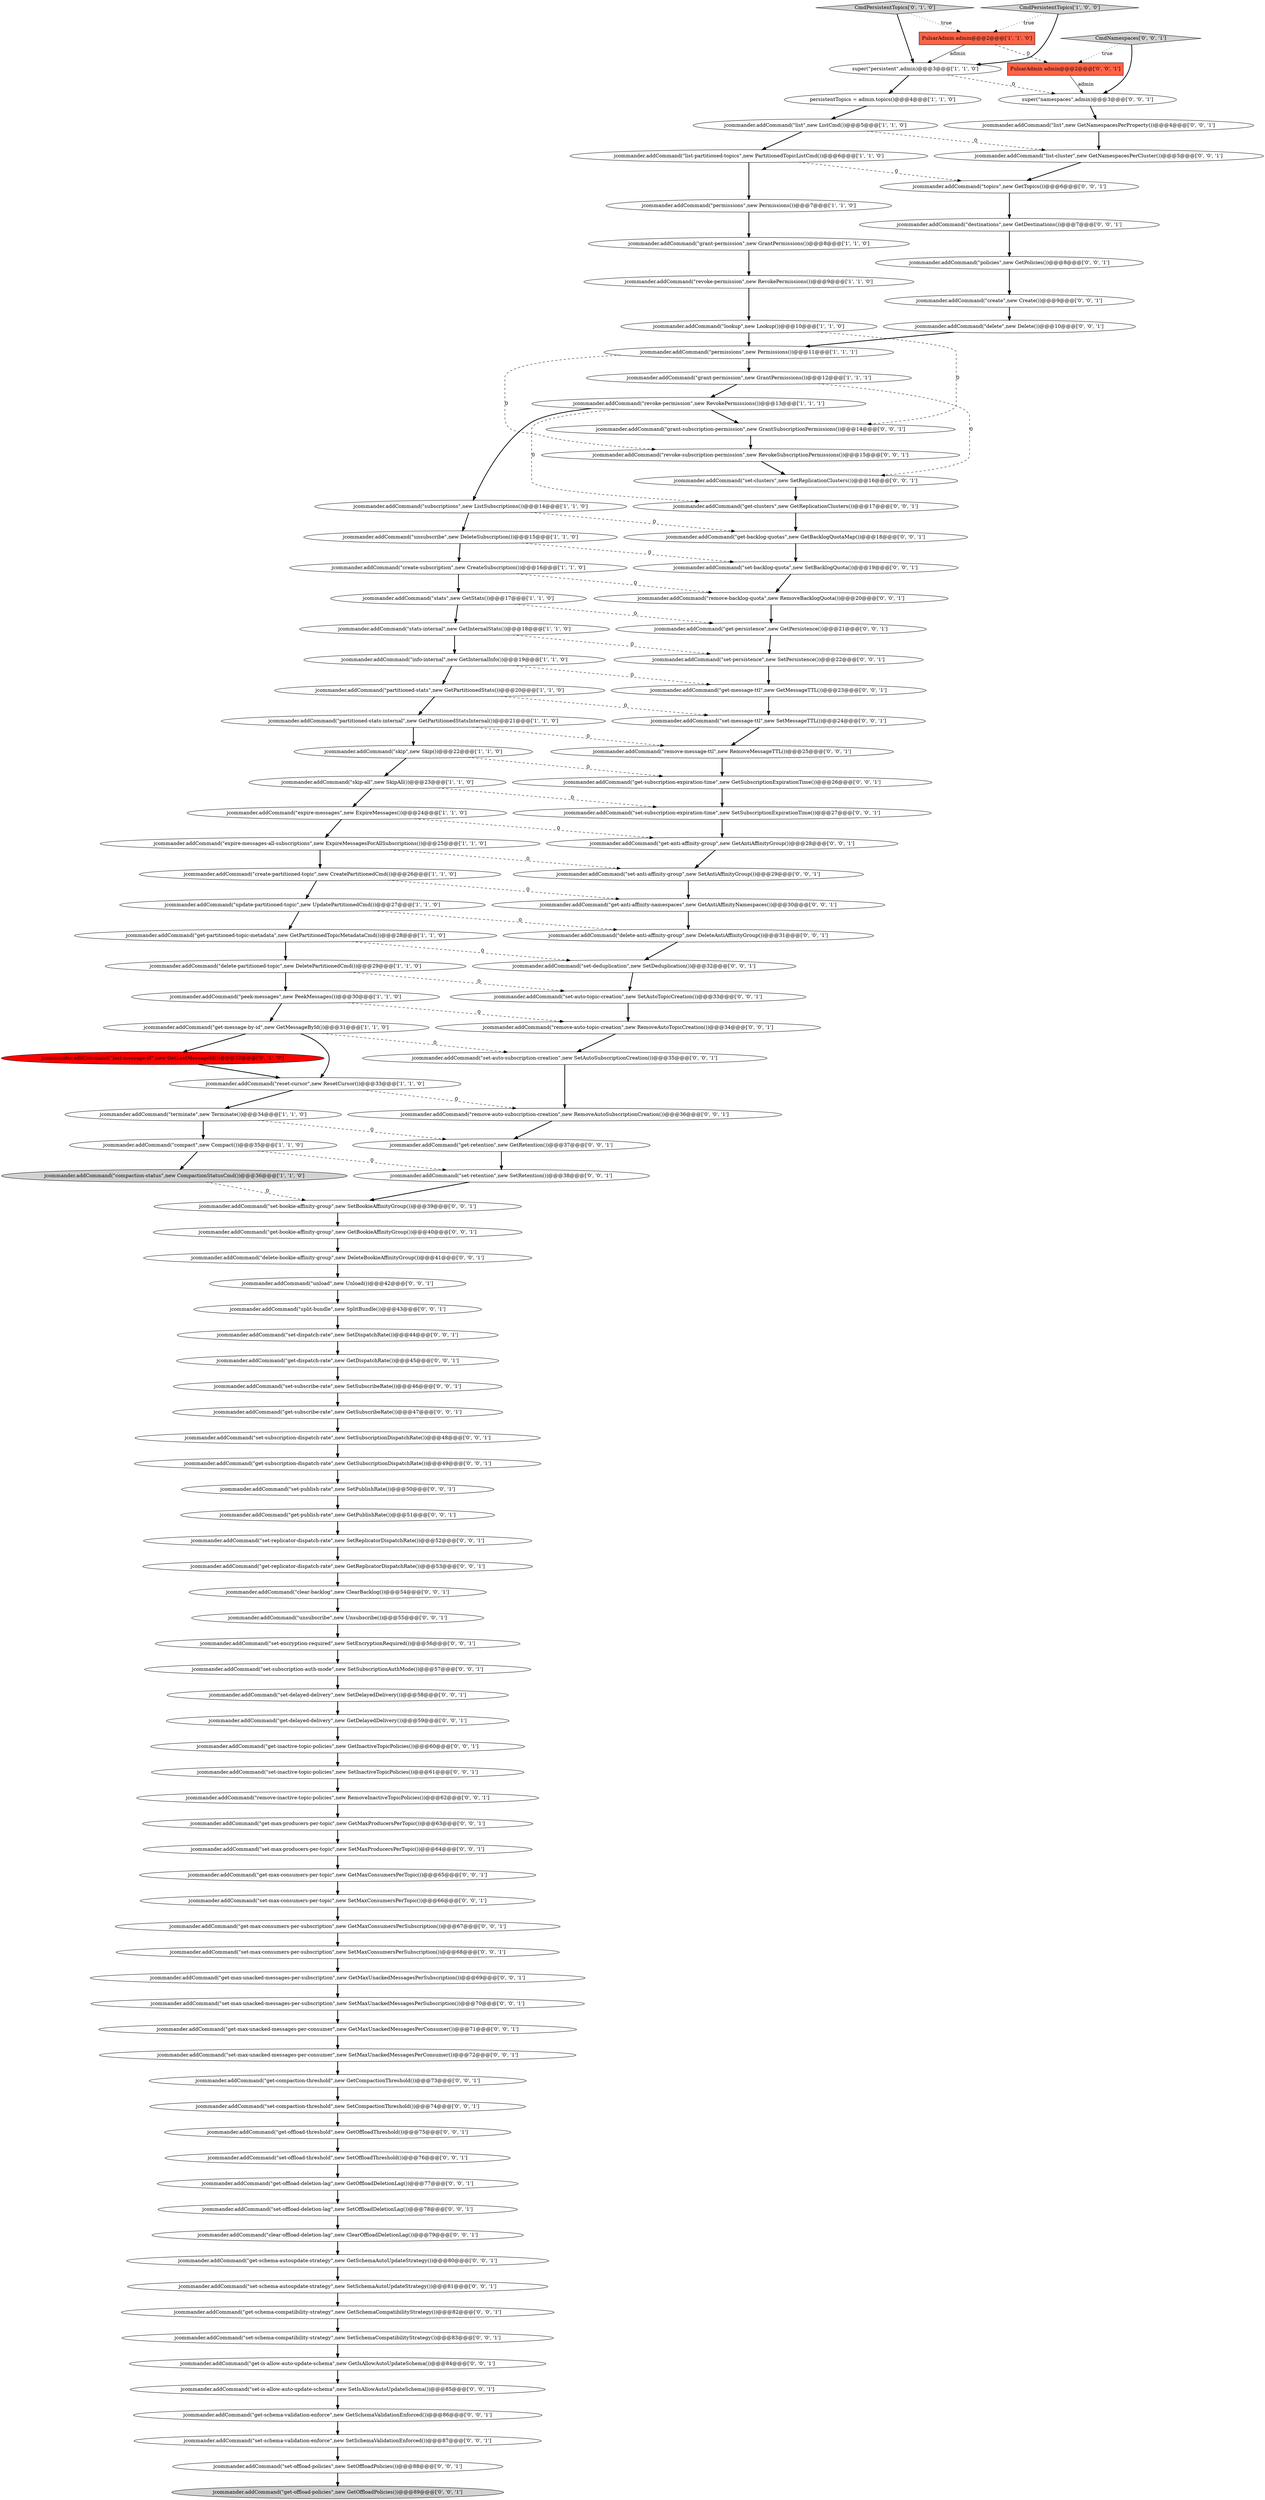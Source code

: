 digraph {
77 [style = filled, label = "jcommander.addCommand(\"set-delayed-delivery\",new SetDelayedDelivery())@@@58@@@['0', '0', '1']", fillcolor = white, shape = ellipse image = "AAA0AAABBB3BBB"];
49 [style = filled, label = "jcommander.addCommand(\"get-publish-rate\",new GetPublishRate())@@@51@@@['0', '0', '1']", fillcolor = white, shape = ellipse image = "AAA0AAABBB3BBB"];
120 [style = filled, label = "jcommander.addCommand(\"get-inactive-topic-policies\",new GetInactiveTopicPolicies())@@@60@@@['0', '0', '1']", fillcolor = white, shape = ellipse image = "AAA0AAABBB3BBB"];
14 [style = filled, label = "jcommander.addCommand(\"get-message-by-id\",new GetMessageById())@@@31@@@['1', '1', '0']", fillcolor = white, shape = ellipse image = "AAA0AAABBB1BBB"];
86 [style = filled, label = "jcommander.addCommand(\"get-compaction-threshold\",new GetCompactionThreshold())@@@73@@@['0', '0', '1']", fillcolor = white, shape = ellipse image = "AAA0AAABBB3BBB"];
75 [style = filled, label = "jcommander.addCommand(\"get-offload-threshold\",new GetOffloadThreshold())@@@75@@@['0', '0', '1']", fillcolor = white, shape = ellipse image = "AAA0AAABBB3BBB"];
106 [style = filled, label = "jcommander.addCommand(\"set-deduplication\",new SetDeduplication())@@@32@@@['0', '0', '1']", fillcolor = white, shape = ellipse image = "AAA0AAABBB3BBB"];
57 [style = filled, label = "jcommander.addCommand(\"delete-anti-affinity-group\",new DeleteAntiAffinityGroup())@@@31@@@['0', '0', '1']", fillcolor = white, shape = ellipse image = "AAA0AAABBB3BBB"];
41 [style = filled, label = "jcommander.addCommand(\"set-subscribe-rate\",new SetSubscribeRate())@@@46@@@['0', '0', '1']", fillcolor = white, shape = ellipse image = "AAA0AAABBB3BBB"];
34 [style = filled, label = "PulsarAdmin admin@@@2@@@['1', '1', '0']", fillcolor = tomato, shape = box image = "AAA0AAABBB1BBB"];
24 [style = filled, label = "jcommander.addCommand(\"terminate\",new Terminate())@@@34@@@['1', '1', '0']", fillcolor = white, shape = ellipse image = "AAA0AAABBB1BBB"];
54 [style = filled, label = "jcommander.addCommand(\"get-replicator-dispatch-rate\",new GetReplicatorDispatchRate())@@@53@@@['0', '0', '1']", fillcolor = white, shape = ellipse image = "AAA0AAABBB3BBB"];
97 [style = filled, label = "jcommander.addCommand(\"get-max-unacked-messages-per-consumer\",new GetMaxUnackedMessagesPerConsumer())@@@71@@@['0', '0', '1']", fillcolor = white, shape = ellipse image = "AAA0AAABBB3BBB"];
26 [style = filled, label = "jcommander.addCommand(\"create-subscription\",new CreateSubscription())@@@16@@@['1', '1', '0']", fillcolor = white, shape = ellipse image = "AAA0AAABBB1BBB"];
4 [style = filled, label = "jcommander.addCommand(\"expire-messages-all-subscriptions\",new ExpireMessagesForAllSubscriptions())@@@25@@@['1', '1', '0']", fillcolor = white, shape = ellipse image = "AAA0AAABBB1BBB"];
52 [style = filled, label = "jcommander.addCommand(\"get-message-ttl\",new GetMessageTTL())@@@23@@@['0', '0', '1']", fillcolor = white, shape = ellipse image = "AAA0AAABBB3BBB"];
8 [style = filled, label = "jcommander.addCommand(\"list-partitioned-topics\",new PartitionedTopicListCmd())@@@6@@@['1', '1', '0']", fillcolor = white, shape = ellipse image = "AAA0AAABBB1BBB"];
65 [style = filled, label = "jcommander.addCommand(\"get-bookie-affinity-group\",new GetBookieAffinityGroup())@@@40@@@['0', '0', '1']", fillcolor = white, shape = ellipse image = "AAA0AAABBB3BBB"];
46 [style = filled, label = "jcommander.addCommand(\"get-anti-affinity-group\",new GetAntiAffinityGroup())@@@28@@@['0', '0', '1']", fillcolor = white, shape = ellipse image = "AAA0AAABBB3BBB"];
18 [style = filled, label = "jcommander.addCommand(\"revoke-permission\",new RevokePermissions())@@@13@@@['1', '1', '1']", fillcolor = white, shape = ellipse image = "AAA0AAABBB1BBB"];
11 [style = filled, label = "jcommander.addCommand(\"skip-all\",new SkipAll())@@@23@@@['1', '1', '0']", fillcolor = white, shape = ellipse image = "AAA0AAABBB1BBB"];
33 [style = filled, label = "jcommander.addCommand(\"delete-partitioned-topic\",new DeletePartitionedCmd())@@@29@@@['1', '1', '0']", fillcolor = white, shape = ellipse image = "AAA0AAABBB1BBB"];
37 [style = filled, label = "jcommander.addCommand(\"split-bundle\",new SplitBundle())@@@43@@@['0', '0', '1']", fillcolor = white, shape = ellipse image = "AAA0AAABBB3BBB"];
16 [style = filled, label = "jcommander.addCommand(\"get-partitioned-topic-metadata\",new GetPartitionedTopicMetadataCmd())@@@28@@@['1', '1', '0']", fillcolor = white, shape = ellipse image = "AAA0AAABBB1BBB"];
10 [style = filled, label = "jcommander.addCommand(\"permissions\",new Permissions())@@@11@@@['1', '1', '1']", fillcolor = white, shape = ellipse image = "AAA0AAABBB1BBB"];
68 [style = filled, label = "jcommander.addCommand(\"list\",new GetNamespacesPerProperty())@@@4@@@['0', '0', '1']", fillcolor = white, shape = ellipse image = "AAA0AAABBB3BBB"];
19 [style = filled, label = "jcommander.addCommand(\"skip\",new Skip())@@@22@@@['1', '1', '0']", fillcolor = white, shape = ellipse image = "AAA0AAABBB1BBB"];
112 [style = filled, label = "jcommander.addCommand(\"get-schema-compatibility-strategy\",new GetSchemaCompatibilityStrategy())@@@82@@@['0', '0', '1']", fillcolor = white, shape = ellipse image = "AAA0AAABBB3BBB"];
1 [style = filled, label = "jcommander.addCommand(\"lookup\",new Lookup())@@@10@@@['1', '1', '0']", fillcolor = white, shape = ellipse image = "AAA0AAABBB1BBB"];
85 [style = filled, label = "jcommander.addCommand(\"set-schema-compatibility-strategy\",new SetSchemaCompatibilityStrategy())@@@83@@@['0', '0', '1']", fillcolor = white, shape = ellipse image = "AAA0AAABBB3BBB"];
21 [style = filled, label = "jcommander.addCommand(\"stats\",new GetStats())@@@17@@@['1', '1', '0']", fillcolor = white, shape = ellipse image = "AAA0AAABBB1BBB"];
119 [style = filled, label = "jcommander.addCommand(\"delete-bookie-affinity-group\",new DeleteBookieAffinityGroup())@@@41@@@['0', '0', '1']", fillcolor = white, shape = ellipse image = "AAA0AAABBB3BBB"];
87 [style = filled, label = "jcommander.addCommand(\"set-clusters\",new SetReplicationClusters())@@@16@@@['0', '0', '1']", fillcolor = white, shape = ellipse image = "AAA0AAABBB3BBB"];
107 [style = filled, label = "jcommander.addCommand(\"set-anti-affinity-group\",new SetAntiAffinityGroup())@@@29@@@['0', '0', '1']", fillcolor = white, shape = ellipse image = "AAA0AAABBB3BBB"];
5 [style = filled, label = "jcommander.addCommand(\"permissions\",new Permissions())@@@7@@@['1', '1', '0']", fillcolor = white, shape = ellipse image = "AAA0AAABBB1BBB"];
59 [style = filled, label = "jcommander.addCommand(\"clear-offload-deletion-lag\",new ClearOffloadDeletionLag())@@@79@@@['0', '0', '1']", fillcolor = white, shape = ellipse image = "AAA0AAABBB3BBB"];
62 [style = filled, label = "PulsarAdmin admin@@@2@@@['0', '0', '1']", fillcolor = tomato, shape = box image = "AAA0AAABBB3BBB"];
39 [style = filled, label = "jcommander.addCommand(\"set-max-unacked-messages-per-subscription\",new SetMaxUnackedMessagesPerSubscription())@@@70@@@['0', '0', '1']", fillcolor = white, shape = ellipse image = "AAA0AAABBB3BBB"];
20 [style = filled, label = "jcommander.addCommand(\"info-internal\",new GetInternalInfo())@@@19@@@['1', '1', '0']", fillcolor = white, shape = ellipse image = "AAA0AAABBB1BBB"];
66 [style = filled, label = "jcommander.addCommand(\"get-offload-policies\",new GetOffloadPolicies())@@@89@@@['0', '0', '1']", fillcolor = lightgray, shape = ellipse image = "AAA0AAABBB3BBB"];
79 [style = filled, label = "jcommander.addCommand(\"get-delayed-delivery\",new GetDelayedDelivery())@@@59@@@['0', '0', '1']", fillcolor = white, shape = ellipse image = "AAA0AAABBB3BBB"];
88 [style = filled, label = "jcommander.addCommand(\"set-schema-autoupdate-strategy\",new SetSchemaAutoUpdateStrategy())@@@81@@@['0', '0', '1']", fillcolor = white, shape = ellipse image = "AAA0AAABBB3BBB"];
94 [style = filled, label = "jcommander.addCommand(\"set-auto-topic-creation\",new SetAutoTopicCreation())@@@33@@@['0', '0', '1']", fillcolor = white, shape = ellipse image = "AAA0AAABBB3BBB"];
83 [style = filled, label = "jcommander.addCommand(\"set-subscription-dispatch-rate\",new SetSubscriptionDispatchRate())@@@48@@@['0', '0', '1']", fillcolor = white, shape = ellipse image = "AAA0AAABBB3BBB"];
45 [style = filled, label = "jcommander.addCommand(\"get-backlog-quotas\",new GetBacklogQuotaMap())@@@18@@@['0', '0', '1']", fillcolor = white, shape = ellipse image = "AAA0AAABBB3BBB"];
0 [style = filled, label = "jcommander.addCommand(\"compact\",new Compact())@@@35@@@['1', '1', '0']", fillcolor = white, shape = ellipse image = "AAA0AAABBB1BBB"];
23 [style = filled, label = "jcommander.addCommand(\"subscriptions\",new ListSubscriptions())@@@14@@@['1', '1', '0']", fillcolor = white, shape = ellipse image = "AAA0AAABBB1BBB"];
9 [style = filled, label = "jcommander.addCommand(\"create-partitioned-topic\",new CreatePartitionedCmd())@@@26@@@['1', '1', '0']", fillcolor = white, shape = ellipse image = "AAA0AAABBB1BBB"];
78 [style = filled, label = "jcommander.addCommand(\"remove-message-ttl\",new RemoveMessageTTL())@@@25@@@['0', '0', '1']", fillcolor = white, shape = ellipse image = "AAA0AAABBB3BBB"];
30 [style = filled, label = "jcommander.addCommand(\"partitioned-stats-internal\",new GetPartitionedStatsInternal())@@@21@@@['1', '1', '0']", fillcolor = white, shape = ellipse image = "AAA0AAABBB1BBB"];
3 [style = filled, label = "jcommander.addCommand(\"list\",new ListCmd())@@@5@@@['1', '1', '0']", fillcolor = white, shape = ellipse image = "AAA0AAABBB1BBB"];
32 [style = filled, label = "jcommander.addCommand(\"reset-cursor\",new ResetCursor())@@@33@@@['1', '1', '0']", fillcolor = white, shape = ellipse image = "AAA0AAABBB1BBB"];
93 [style = filled, label = "jcommander.addCommand(\"get-persistence\",new GetPersistence())@@@21@@@['0', '0', '1']", fillcolor = white, shape = ellipse image = "AAA0AAABBB3BBB"];
102 [style = filled, label = "jcommander.addCommand(\"policies\",new GetPolicies())@@@8@@@['0', '0', '1']", fillcolor = white, shape = ellipse image = "AAA0AAABBB3BBB"];
2 [style = filled, label = "jcommander.addCommand(\"stats-internal\",new GetInternalStats())@@@18@@@['1', '1', '0']", fillcolor = white, shape = ellipse image = "AAA0AAABBB1BBB"];
103 [style = filled, label = "jcommander.addCommand(\"get-anti-affinity-namespaces\",new GetAntiAffinityNamespaces())@@@30@@@['0', '0', '1']", fillcolor = white, shape = ellipse image = "AAA0AAABBB3BBB"];
36 [style = filled, label = "jcommander.addCommand(\"last-message-id\",new GetLastMessageId())@@@32@@@['0', '1', '0']", fillcolor = red, shape = ellipse image = "AAA1AAABBB2BBB"];
15 [style = filled, label = "jcommander.addCommand(\"unsubscribe\",new DeleteSubscription())@@@15@@@['1', '1', '0']", fillcolor = white, shape = ellipse image = "AAA0AAABBB1BBB"];
69 [style = filled, label = "jcommander.addCommand(\"set-message-ttl\",new SetMessageTTL())@@@24@@@['0', '0', '1']", fillcolor = white, shape = ellipse image = "AAA0AAABBB3BBB"];
29 [style = filled, label = "jcommander.addCommand(\"grant-permission\",new GrantPermissions())@@@12@@@['1', '1', '1']", fillcolor = white, shape = ellipse image = "AAA0AAABBB1BBB"];
31 [style = filled, label = "jcommander.addCommand(\"revoke-permission\",new RevokePermissions())@@@9@@@['1', '1', '0']", fillcolor = white, shape = ellipse image = "AAA0AAABBB1BBB"];
92 [style = filled, label = "jcommander.addCommand(\"clear-backlog\",new ClearBacklog())@@@54@@@['0', '0', '1']", fillcolor = white, shape = ellipse image = "AAA0AAABBB3BBB"];
58 [style = filled, label = "jcommander.addCommand(\"set-max-producers-per-topic\",new SetMaxProducersPerTopic())@@@64@@@['0', '0', '1']", fillcolor = white, shape = ellipse image = "AAA0AAABBB3BBB"];
22 [style = filled, label = "jcommander.addCommand(\"update-partitioned-topic\",new UpdatePartitionedCmd())@@@27@@@['1', '1', '0']", fillcolor = white, shape = ellipse image = "AAA0AAABBB1BBB"];
42 [style = filled, label = "jcommander.addCommand(\"remove-inactive-topic-policies\",new RemoveInactiveTopicPolicies())@@@62@@@['0', '0', '1']", fillcolor = white, shape = ellipse image = "AAA0AAABBB3BBB"];
108 [style = filled, label = "jcommander.addCommand(\"set-offload-policies\",new SetOffloadPolicies())@@@88@@@['0', '0', '1']", fillcolor = white, shape = ellipse image = "AAA0AAABBB3BBB"];
64 [style = filled, label = "jcommander.addCommand(\"get-retention\",new GetRetention())@@@37@@@['0', '0', '1']", fillcolor = white, shape = ellipse image = "AAA0AAABBB3BBB"];
82 [style = filled, label = "jcommander.addCommand(\"set-max-consumers-per-topic\",new SetMaxConsumersPerTopic())@@@66@@@['0', '0', '1']", fillcolor = white, shape = ellipse image = "AAA0AAABBB3BBB"];
115 [style = filled, label = "super(\"namespaces\",admin)@@@3@@@['0', '0', '1']", fillcolor = white, shape = ellipse image = "AAA0AAABBB3BBB"];
43 [style = filled, label = "jcommander.addCommand(\"get-subscription-expiration-time\",new GetSubscriptionExpirationTime())@@@26@@@['0', '0', '1']", fillcolor = white, shape = ellipse image = "AAA0AAABBB3BBB"];
101 [style = filled, label = "jcommander.addCommand(\"get-offload-deletion-lag\",new GetOffloadDeletionLag())@@@77@@@['0', '0', '1']", fillcolor = white, shape = ellipse image = "AAA0AAABBB3BBB"];
105 [style = filled, label = "jcommander.addCommand(\"destinations\",new GetDestinations())@@@7@@@['0', '0', '1']", fillcolor = white, shape = ellipse image = "AAA0AAABBB3BBB"];
70 [style = filled, label = "jcommander.addCommand(\"set-retention\",new SetRetention())@@@38@@@['0', '0', '1']", fillcolor = white, shape = ellipse image = "AAA0AAABBB3BBB"];
71 [style = filled, label = "jcommander.addCommand(\"set-persistence\",new SetPersistence())@@@22@@@['0', '0', '1']", fillcolor = white, shape = ellipse image = "AAA0AAABBB3BBB"];
121 [style = filled, label = "jcommander.addCommand(\"set-dispatch-rate\",new SetDispatchRate())@@@44@@@['0', '0', '1']", fillcolor = white, shape = ellipse image = "AAA0AAABBB3BBB"];
99 [style = filled, label = "jcommander.addCommand(\"remove-backlog-quota\",new RemoveBacklogQuota())@@@20@@@['0', '0', '1']", fillcolor = white, shape = ellipse image = "AAA0AAABBB3BBB"];
76 [style = filled, label = "jcommander.addCommand(\"set-subscription-expiration-time\",new SetSubscriptionExpirationTime())@@@27@@@['0', '0', '1']", fillcolor = white, shape = ellipse image = "AAA0AAABBB3BBB"];
12 [style = filled, label = "jcommander.addCommand(\"expire-messages\",new ExpireMessages())@@@24@@@['1', '1', '0']", fillcolor = white, shape = ellipse image = "AAA0AAABBB1BBB"];
113 [style = filled, label = "jcommander.addCommand(\"get-subscribe-rate\",new GetSubscribeRate())@@@47@@@['0', '0', '1']", fillcolor = white, shape = ellipse image = "AAA0AAABBB3BBB"];
84 [style = filled, label = "jcommander.addCommand(\"get-schema-validation-enforce\",new GetSchemaValidationEnforced())@@@86@@@['0', '0', '1']", fillcolor = white, shape = ellipse image = "AAA0AAABBB3BBB"];
118 [style = filled, label = "jcommander.addCommand(\"get-max-consumers-per-subscription\",new GetMaxConsumersPerSubscription())@@@67@@@['0', '0', '1']", fillcolor = white, shape = ellipse image = "AAA0AAABBB3BBB"];
91 [style = filled, label = "jcommander.addCommand(\"get-schema-autoupdate-strategy\",new GetSchemaAutoUpdateStrategy())@@@80@@@['0', '0', '1']", fillcolor = white, shape = ellipse image = "AAA0AAABBB3BBB"];
98 [style = filled, label = "jcommander.addCommand(\"list-cluster\",new GetNamespacesPerCluster())@@@5@@@['0', '0', '1']", fillcolor = white, shape = ellipse image = "AAA0AAABBB3BBB"];
61 [style = filled, label = "jcommander.addCommand(\"revoke-subscription-permission\",new RevokeSubscriptionPermissions())@@@15@@@['0', '0', '1']", fillcolor = white, shape = ellipse image = "AAA0AAABBB3BBB"];
27 [style = filled, label = "super(\"persistent\",admin)@@@3@@@['1', '1', '0']", fillcolor = white, shape = ellipse image = "AAA0AAABBB1BBB"];
116 [style = filled, label = "jcommander.addCommand(\"unsubscribe\",new Unsubscribe())@@@55@@@['0', '0', '1']", fillcolor = white, shape = ellipse image = "AAA0AAABBB3BBB"];
48 [style = filled, label = "jcommander.addCommand(\"remove-auto-subscription-creation\",new RemoveAutoSubscriptionCreation())@@@36@@@['0', '0', '1']", fillcolor = white, shape = ellipse image = "AAA0AAABBB3BBB"];
63 [style = filled, label = "jcommander.addCommand(\"set-schema-validation-enforce\",new SetSchemaValidationEnforced())@@@87@@@['0', '0', '1']", fillcolor = white, shape = ellipse image = "AAA0AAABBB3BBB"];
81 [style = filled, label = "jcommander.addCommand(\"set-offload-deletion-lag\",new SetOffloadDeletionLag())@@@78@@@['0', '0', '1']", fillcolor = white, shape = ellipse image = "AAA0AAABBB3BBB"];
47 [style = filled, label = "jcommander.addCommand(\"topics\",new GetTopics())@@@6@@@['0', '0', '1']", fillcolor = white, shape = ellipse image = "AAA0AAABBB3BBB"];
90 [style = filled, label = "jcommander.addCommand(\"get-is-allow-auto-update-schema\",new GetIsAllowAutoUpdateSchema())@@@84@@@['0', '0', '1']", fillcolor = white, shape = ellipse image = "AAA0AAABBB3BBB"];
13 [style = filled, label = "jcommander.addCommand(\"compaction-status\",new CompactionStatusCmd())@@@36@@@['1', '1', '0']", fillcolor = lightgray, shape = ellipse image = "AAA0AAABBB1BBB"];
38 [style = filled, label = "jcommander.addCommand(\"get-subscription-dispatch-rate\",new GetSubscriptionDispatchRate())@@@49@@@['0', '0', '1']", fillcolor = white, shape = ellipse image = "AAA0AAABBB3BBB"];
114 [style = filled, label = "jcommander.addCommand(\"set-publish-rate\",new SetPublishRate())@@@50@@@['0', '0', '1']", fillcolor = white, shape = ellipse image = "AAA0AAABBB3BBB"];
17 [style = filled, label = "jcommander.addCommand(\"grant-permission\",new GrantPermissions())@@@8@@@['1', '1', '0']", fillcolor = white, shape = ellipse image = "AAA0AAABBB1BBB"];
55 [style = filled, label = "jcommander.addCommand(\"remove-auto-topic-creation\",new RemoveAutoTopicCreation())@@@34@@@['0', '0', '1']", fillcolor = white, shape = ellipse image = "AAA0AAABBB3BBB"];
7 [style = filled, label = "jcommander.addCommand(\"peek-messages\",new PeekMessages())@@@30@@@['1', '1', '0']", fillcolor = white, shape = ellipse image = "AAA0AAABBB1BBB"];
56 [style = filled, label = "jcommander.addCommand(\"set-backlog-quota\",new SetBacklogQuota())@@@19@@@['0', '0', '1']", fillcolor = white, shape = ellipse image = "AAA0AAABBB3BBB"];
28 [style = filled, label = "persistentTopics = admin.topics()@@@4@@@['1', '1', '0']", fillcolor = white, shape = ellipse image = "AAA0AAABBB1BBB"];
74 [style = filled, label = "jcommander.addCommand(\"get-max-consumers-per-topic\",new GetMaxConsumersPerTopic())@@@65@@@['0', '0', '1']", fillcolor = white, shape = ellipse image = "AAA0AAABBB3BBB"];
122 [style = filled, label = "jcommander.addCommand(\"set-encryption-required\",new SetEncryptionRequired())@@@56@@@['0', '0', '1']", fillcolor = white, shape = ellipse image = "AAA0AAABBB3BBB"];
100 [style = filled, label = "jcommander.addCommand(\"set-is-allow-auto-update-schema\",new SetIsAllowAutoUpdateSchema())@@@85@@@['0', '0', '1']", fillcolor = white, shape = ellipse image = "AAA0AAABBB3BBB"];
104 [style = filled, label = "jcommander.addCommand(\"set-compaction-threshold\",new SetCompactionThreshold())@@@74@@@['0', '0', '1']", fillcolor = white, shape = ellipse image = "AAA0AAABBB3BBB"];
51 [style = filled, label = "CmdNamespaces['0', '0', '1']", fillcolor = lightgray, shape = diamond image = "AAA0AAABBB3BBB"];
110 [style = filled, label = "jcommander.addCommand(\"set-inactive-topic-policies\",new SetInactiveTopicPolicies())@@@61@@@['0', '0', '1']", fillcolor = white, shape = ellipse image = "AAA0AAABBB3BBB"];
73 [style = filled, label = "jcommander.addCommand(\"set-bookie-affinity-group\",new SetBookieAffinityGroup())@@@39@@@['0', '0', '1']", fillcolor = white, shape = ellipse image = "AAA0AAABBB3BBB"];
53 [style = filled, label = "jcommander.addCommand(\"delete\",new Delete())@@@10@@@['0', '0', '1']", fillcolor = white, shape = ellipse image = "AAA0AAABBB3BBB"];
50 [style = filled, label = "jcommander.addCommand(\"set-offload-threshold\",new SetOffloadThreshold())@@@76@@@['0', '0', '1']", fillcolor = white, shape = ellipse image = "AAA0AAABBB3BBB"];
95 [style = filled, label = "jcommander.addCommand(\"get-clusters\",new GetReplicationClusters())@@@17@@@['0', '0', '1']", fillcolor = white, shape = ellipse image = "AAA0AAABBB3BBB"];
60 [style = filled, label = "jcommander.addCommand(\"grant-subscription-permission\",new GrantSubscriptionPermissions())@@@14@@@['0', '0', '1']", fillcolor = white, shape = ellipse image = "AAA0AAABBB3BBB"];
117 [style = filled, label = "jcommander.addCommand(\"get-max-unacked-messages-per-subscription\",new GetMaxUnackedMessagesPerSubscription())@@@69@@@['0', '0', '1']", fillcolor = white, shape = ellipse image = "AAA0AAABBB3BBB"];
6 [style = filled, label = "jcommander.addCommand(\"partitioned-stats\",new GetPartitionedStats())@@@20@@@['1', '1', '0']", fillcolor = white, shape = ellipse image = "AAA0AAABBB1BBB"];
44 [style = filled, label = "jcommander.addCommand(\"get-dispatch-rate\",new GetDispatchRate())@@@45@@@['0', '0', '1']", fillcolor = white, shape = ellipse image = "AAA0AAABBB3BBB"];
109 [style = filled, label = "jcommander.addCommand(\"set-replicator-dispatch-rate\",new SetReplicatorDispatchRate())@@@52@@@['0', '0', '1']", fillcolor = white, shape = ellipse image = "AAA0AAABBB3BBB"];
96 [style = filled, label = "jcommander.addCommand(\"unload\",new Unload())@@@42@@@['0', '0', '1']", fillcolor = white, shape = ellipse image = "AAA0AAABBB3BBB"];
67 [style = filled, label = "jcommander.addCommand(\"create\",new Create())@@@9@@@['0', '0', '1']", fillcolor = white, shape = ellipse image = "AAA0AAABBB3BBB"];
89 [style = filled, label = "jcommander.addCommand(\"set-auto-subscription-creation\",new SetAutoSubscriptionCreation())@@@35@@@['0', '0', '1']", fillcolor = white, shape = ellipse image = "AAA0AAABBB3BBB"];
35 [style = filled, label = "CmdPersistentTopics['0', '1', '0']", fillcolor = lightgray, shape = diamond image = "AAA0AAABBB2BBB"];
80 [style = filled, label = "jcommander.addCommand(\"set-subscription-auth-mode\",new SetSubscriptionAuthMode())@@@57@@@['0', '0', '1']", fillcolor = white, shape = ellipse image = "AAA0AAABBB3BBB"];
72 [style = filled, label = "jcommander.addCommand(\"set-max-consumers-per-subscription\",new SetMaxConsumersPerSubscription())@@@68@@@['0', '0', '1']", fillcolor = white, shape = ellipse image = "AAA0AAABBB3BBB"];
111 [style = filled, label = "jcommander.addCommand(\"get-max-producers-per-topic\",new GetMaxProducersPerTopic())@@@63@@@['0', '0', '1']", fillcolor = white, shape = ellipse image = "AAA0AAABBB3BBB"];
25 [style = filled, label = "CmdPersistentTopics['1', '0', '0']", fillcolor = lightgray, shape = diamond image = "AAA0AAABBB1BBB"];
40 [style = filled, label = "jcommander.addCommand(\"set-max-unacked-messages-per-consumer\",new SetMaxUnackedMessagesPerConsumer())@@@72@@@['0', '0', '1']", fillcolor = white, shape = ellipse image = "AAA0AAABBB3BBB"];
34->27 [style = solid, label="admin"];
86->104 [style = bold, label=""];
117->39 [style = bold, label=""];
100->84 [style = bold, label=""];
20->52 [style = dashed, label="0"];
73->65 [style = bold, label=""];
0->13 [style = bold, label=""];
74->82 [style = bold, label=""];
27->115 [style = dashed, label="0"];
27->28 [style = bold, label=""];
11->76 [style = dashed, label="0"];
118->72 [style = bold, label=""];
13->73 [style = dashed, label="0"];
19->11 [style = bold, label=""];
31->1 [style = bold, label=""];
69->78 [style = bold, label=""];
42->111 [style = bold, label=""];
29->18 [style = bold, label=""];
21->2 [style = bold, label=""];
7->14 [style = bold, label=""];
55->89 [style = bold, label=""];
70->73 [style = bold, label=""];
103->57 [style = bold, label=""];
57->106 [style = bold, label=""];
54->92 [style = bold, label=""];
26->99 [style = dashed, label="0"];
4->107 [style = dashed, label="0"];
63->108 [style = bold, label=""];
52->69 [style = bold, label=""];
6->69 [style = dashed, label="0"];
37->121 [style = bold, label=""];
79->120 [style = bold, label=""];
76->46 [style = bold, label=""];
12->46 [style = dashed, label="0"];
28->3 [style = bold, label=""];
83->38 [style = bold, label=""];
39->97 [style = bold, label=""];
90->100 [style = bold, label=""];
112->85 [style = bold, label=""];
33->7 [style = bold, label=""];
47->105 [style = bold, label=""];
92->116 [style = bold, label=""];
2->20 [style = bold, label=""];
10->61 [style = dashed, label="0"];
91->88 [style = bold, label=""];
107->103 [style = bold, label=""];
40->86 [style = bold, label=""];
24->0 [style = bold, label=""];
81->59 [style = bold, label=""];
96->37 [style = bold, label=""];
85->90 [style = bold, label=""];
71->52 [style = bold, label=""];
7->55 [style = dashed, label="0"];
11->12 [style = bold, label=""];
5->17 [style = bold, label=""];
67->53 [style = bold, label=""];
87->95 [style = bold, label=""];
84->63 [style = bold, label=""];
25->27 [style = bold, label=""];
30->19 [style = bold, label=""];
51->115 [style = bold, label=""];
16->33 [style = bold, label=""];
115->68 [style = bold, label=""];
41->113 [style = bold, label=""];
44->41 [style = bold, label=""];
49->109 [style = bold, label=""];
106->94 [style = bold, label=""];
45->56 [style = bold, label=""];
95->45 [style = bold, label=""];
108->66 [style = bold, label=""];
32->48 [style = dashed, label="0"];
50->101 [style = bold, label=""];
53->10 [style = bold, label=""];
65->119 [style = bold, label=""];
14->36 [style = bold, label=""];
9->22 [style = bold, label=""];
4->9 [style = bold, label=""];
22->57 [style = dashed, label="0"];
89->48 [style = bold, label=""];
120->110 [style = bold, label=""];
18->23 [style = bold, label=""];
22->16 [style = bold, label=""];
93->71 [style = bold, label=""];
104->75 [style = bold, label=""];
23->15 [style = bold, label=""];
18->60 [style = bold, label=""];
88->112 [style = bold, label=""];
48->64 [style = bold, label=""];
43->76 [style = bold, label=""];
97->40 [style = bold, label=""];
101->81 [style = bold, label=""];
102->67 [style = bold, label=""];
119->96 [style = bold, label=""];
26->21 [style = bold, label=""];
61->87 [style = bold, label=""];
9->103 [style = dashed, label="0"];
18->95 [style = dashed, label="0"];
60->61 [style = bold, label=""];
24->64 [style = dashed, label="0"];
58->74 [style = bold, label=""];
62->115 [style = solid, label="admin"];
3->8 [style = bold, label=""];
16->106 [style = dashed, label="0"];
59->91 [style = bold, label=""];
14->32 [style = bold, label=""];
68->98 [style = bold, label=""];
72->117 [style = bold, label=""];
105->102 [style = bold, label=""];
94->55 [style = bold, label=""];
8->47 [style = dashed, label="0"];
35->27 [style = bold, label=""];
114->49 [style = bold, label=""];
30->78 [style = dashed, label="0"];
0->70 [style = dashed, label="0"];
25->34 [style = dotted, label="true"];
17->31 [style = bold, label=""];
110->42 [style = bold, label=""];
75->50 [style = bold, label=""];
23->45 [style = dashed, label="0"];
2->71 [style = dashed, label="0"];
36->32 [style = bold, label=""];
1->60 [style = dashed, label="0"];
20->6 [style = bold, label=""];
121->44 [style = bold, label=""];
111->58 [style = bold, label=""];
15->56 [style = dashed, label="0"];
78->43 [style = bold, label=""];
77->79 [style = bold, label=""];
15->26 [style = bold, label=""];
33->94 [style = dashed, label="0"];
21->93 [style = dashed, label="0"];
99->93 [style = bold, label=""];
82->118 [style = bold, label=""];
29->87 [style = dashed, label="0"];
8->5 [style = bold, label=""];
10->29 [style = bold, label=""];
12->4 [style = bold, label=""];
46->107 [style = bold, label=""];
19->43 [style = dashed, label="0"];
122->80 [style = bold, label=""];
109->54 [style = bold, label=""];
38->114 [style = bold, label=""];
116->122 [style = bold, label=""];
98->47 [style = bold, label=""];
80->77 [style = bold, label=""];
56->99 [style = bold, label=""];
35->34 [style = dotted, label="true"];
51->62 [style = dotted, label="true"];
34->62 [style = dashed, label="0"];
113->83 [style = bold, label=""];
1->10 [style = bold, label=""];
32->24 [style = bold, label=""];
64->70 [style = bold, label=""];
3->98 [style = dashed, label="0"];
14->89 [style = dashed, label="0"];
6->30 [style = bold, label=""];
}
